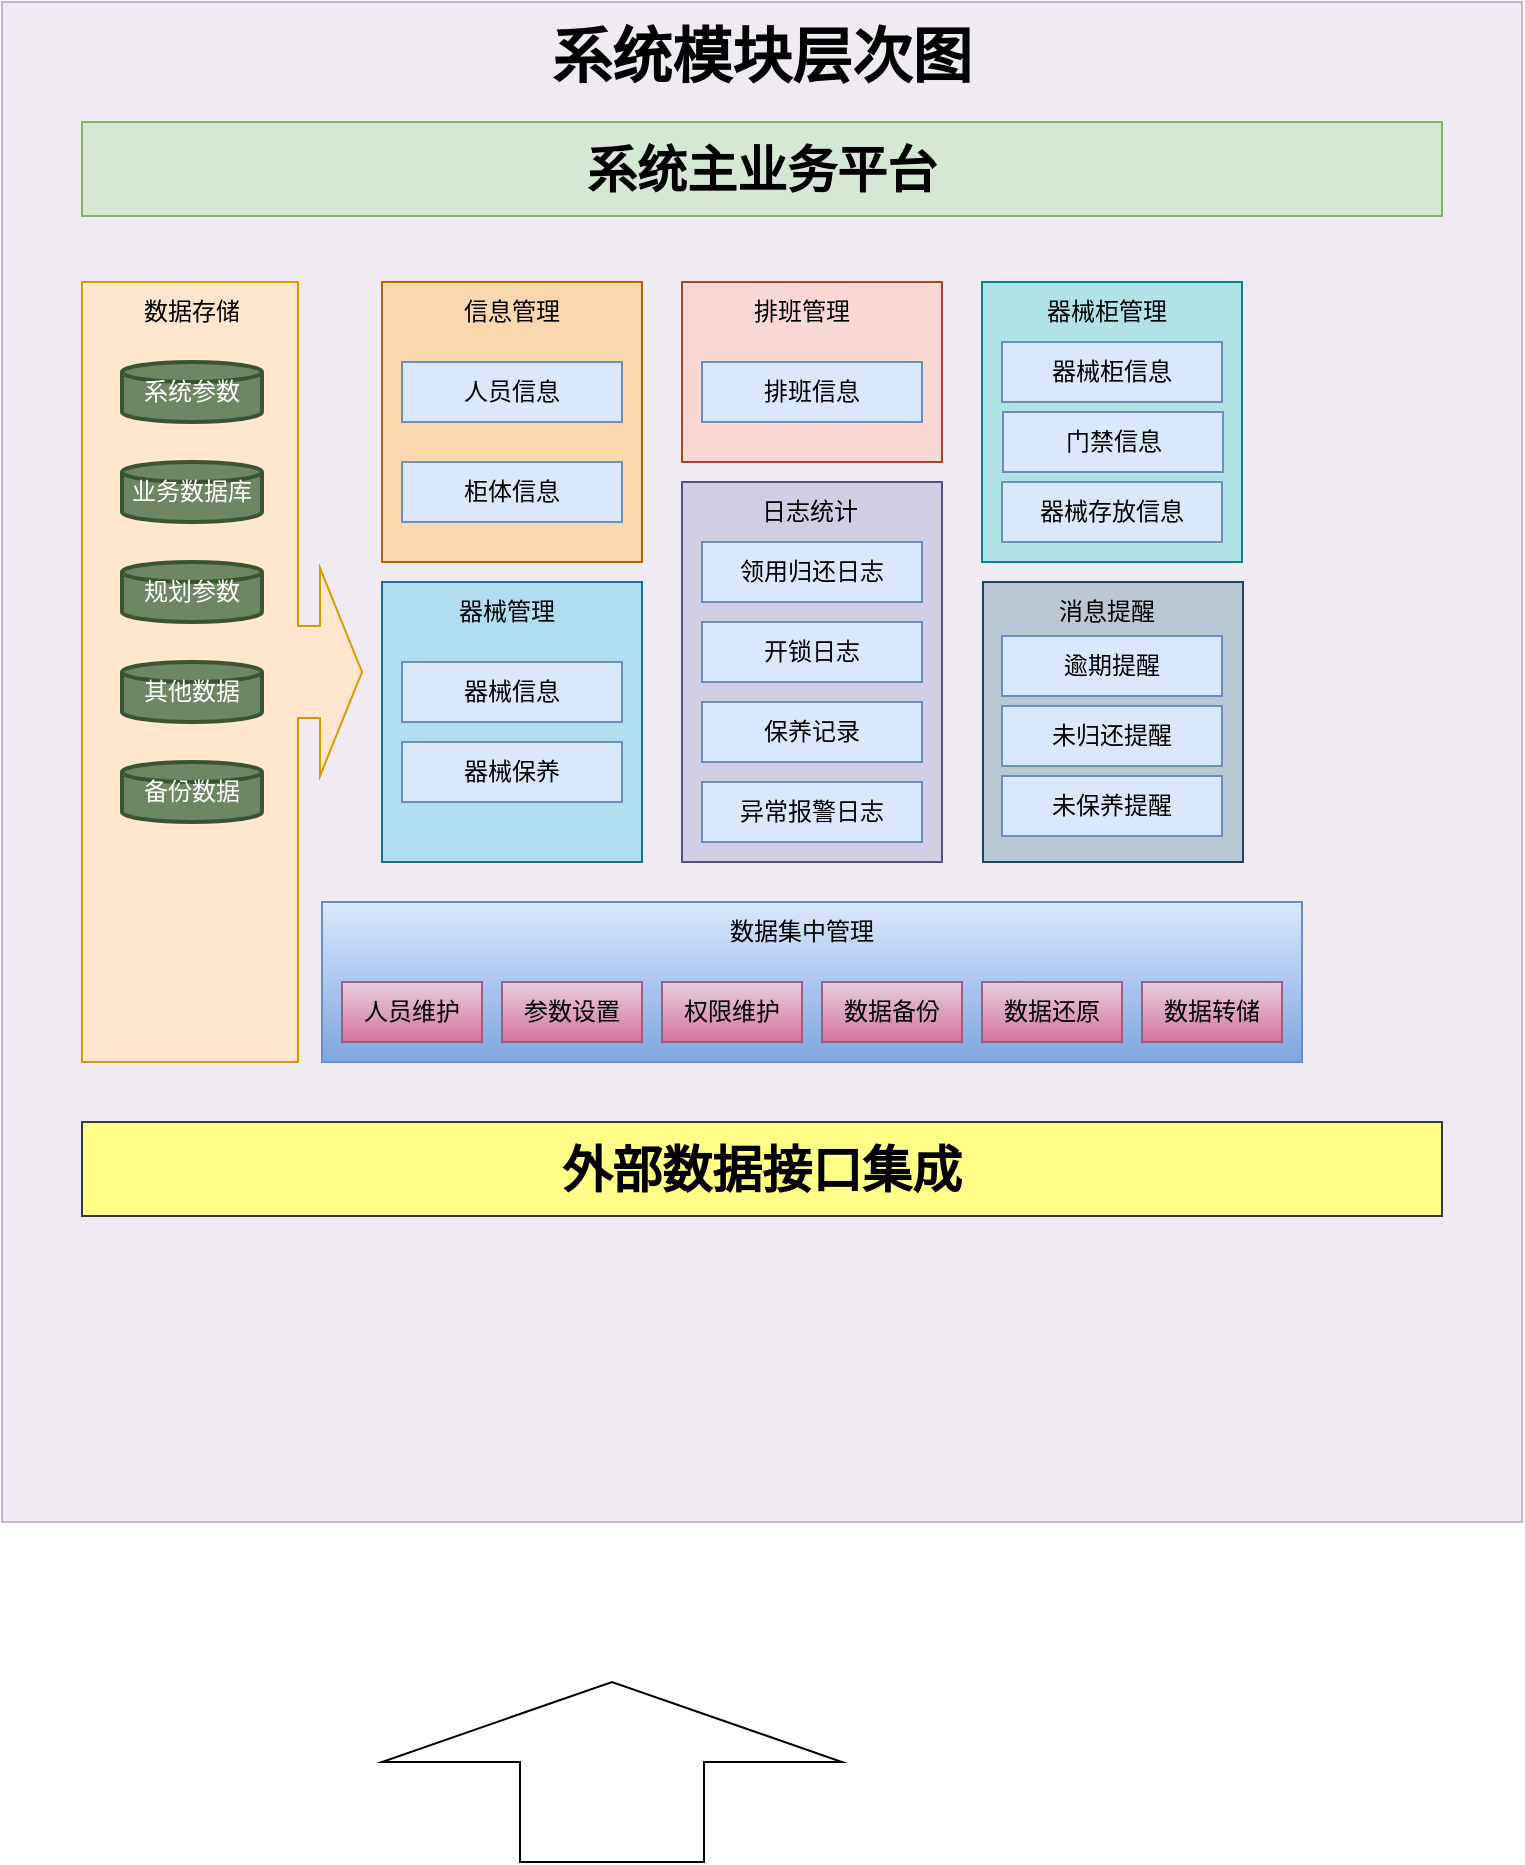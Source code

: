 <mxfile version="21.1.9" type="github">
  <diagram id="C5RBs43oDa-KdzZeNtuy" name="Page-1">
    <mxGraphModel dx="1420" dy="750" grid="1" gridSize="10" guides="1" tooltips="1" connect="1" arrows="1" fold="1" page="1" pageScale="1" pageWidth="827" pageHeight="1169" math="0" shadow="0">
      <root>
        <mxCell id="WIyWlLk6GJQsqaUBKTNV-0" />
        <mxCell id="WIyWlLk6GJQsqaUBKTNV-1" parent="WIyWlLk6GJQsqaUBKTNV-0" />
        <mxCell id="8jzJQ11-NJ104oRO7Ddy-0" value="" style="html=1;shadow=0;align=center;verticalAlign=middle;shape=mxgraph.arrows2.arrow;dy=0.6;dx=40;direction=north;notch=0;strokeColor=default;" vertex="1" parent="WIyWlLk6GJQsqaUBKTNV-1">
          <mxGeometry x="230" y="880" width="230" height="90" as="geometry" />
        </mxCell>
        <mxCell id="8jzJQ11-NJ104oRO7Ddy-1" value="" style="rounded=0;whiteSpace=wrap;html=1;fillColor=#e1d5e7;fillStyle=auto;strokeColor=#9673a6;opacity=50;" vertex="1" parent="WIyWlLk6GJQsqaUBKTNV-1">
          <mxGeometry x="40" y="40" width="760" height="760" as="geometry" />
        </mxCell>
        <mxCell id="8jzJQ11-NJ104oRO7Ddy-2" value="系统模块层次图" style="rounded=0;whiteSpace=wrap;html=1;fillColor=none;strokeColor=none;fontSize=30;fontStyle=1;fontFamily=微软雅黑;" vertex="1" parent="WIyWlLk6GJQsqaUBKTNV-1">
          <mxGeometry x="40" y="43" width="760" height="47" as="geometry" />
        </mxCell>
        <mxCell id="8jzJQ11-NJ104oRO7Ddy-3" value="系统主业务平台" style="rounded=0;whiteSpace=wrap;html=1;fillColor=#d5e8d4;strokeColor=#82b366;fontSize=25;fontStyle=1;fontFamily=微软雅黑;" vertex="1" parent="WIyWlLk6GJQsqaUBKTNV-1">
          <mxGeometry x="80" y="100" width="680" height="47" as="geometry" />
        </mxCell>
        <mxCell id="8jzJQ11-NJ104oRO7Ddy-7" value="" style="html=1;shadow=0;dashed=0;align=center;verticalAlign=middle;shape=mxgraph.arrows2.calloutArrow;dy=23;dx=21;notch=108;arrowHead=29;fillColor=#ffe6cc;strokeColor=#d79b00;" vertex="1" parent="WIyWlLk6GJQsqaUBKTNV-1">
          <mxGeometry x="80" y="180" width="140" height="390" as="geometry" />
        </mxCell>
        <mxCell id="8jzJQ11-NJ104oRO7Ddy-8" value="数据存储" style="text;html=1;strokeColor=none;fillColor=none;align=center;verticalAlign=middle;whiteSpace=wrap;rounded=0;fontFamily=微软雅黑;" vertex="1" parent="WIyWlLk6GJQsqaUBKTNV-1">
          <mxGeometry x="105" y="180" width="60" height="30" as="geometry" />
        </mxCell>
        <mxCell id="8jzJQ11-NJ104oRO7Ddy-9" value="系统参数" style="strokeWidth=2;html=1;shape=mxgraph.flowchart.database;whiteSpace=wrap;fillColor=#6d8764;strokeColor=#3A5431;fontColor=#FFFFFF;" vertex="1" parent="WIyWlLk6GJQsqaUBKTNV-1">
          <mxGeometry x="100" y="220" width="70" height="30" as="geometry" />
        </mxCell>
        <mxCell id="8jzJQ11-NJ104oRO7Ddy-10" value="业务数据库" style="strokeWidth=2;html=1;shape=mxgraph.flowchart.database;whiteSpace=wrap;fillColor=#6d8764;strokeColor=#3A5431;fontColor=#FFFFFF;" vertex="1" parent="WIyWlLk6GJQsqaUBKTNV-1">
          <mxGeometry x="100" y="270" width="70" height="30" as="geometry" />
        </mxCell>
        <mxCell id="8jzJQ11-NJ104oRO7Ddy-11" value="规划参数" style="strokeWidth=2;html=1;shape=mxgraph.flowchart.database;whiteSpace=wrap;fillColor=#6d8764;strokeColor=#3A5431;fontColor=#FFFFFF;" vertex="1" parent="WIyWlLk6GJQsqaUBKTNV-1">
          <mxGeometry x="100" y="320" width="70" height="30" as="geometry" />
        </mxCell>
        <mxCell id="8jzJQ11-NJ104oRO7Ddy-12" value="其他数据" style="strokeWidth=2;html=1;shape=mxgraph.flowchart.database;whiteSpace=wrap;fillColor=#6d8764;strokeColor=#3A5431;fontColor=#FFFFFF;" vertex="1" parent="WIyWlLk6GJQsqaUBKTNV-1">
          <mxGeometry x="100" y="370" width="70" height="30" as="geometry" />
        </mxCell>
        <mxCell id="8jzJQ11-NJ104oRO7Ddy-13" value="备份数据" style="strokeWidth=2;html=1;shape=mxgraph.flowchart.database;whiteSpace=wrap;fillColor=#6d8764;strokeColor=#3A5431;fontColor=#FFFFFF;" vertex="1" parent="WIyWlLk6GJQsqaUBKTNV-1">
          <mxGeometry x="100" y="420" width="70" height="30" as="geometry" />
        </mxCell>
        <mxCell id="8jzJQ11-NJ104oRO7Ddy-14" value="" style="rounded=0;whiteSpace=wrap;html=1;fillColor=#fad7ac;strokeColor=#b46504;" vertex="1" parent="WIyWlLk6GJQsqaUBKTNV-1">
          <mxGeometry x="230" y="180" width="130" height="140" as="geometry" />
        </mxCell>
        <mxCell id="8jzJQ11-NJ104oRO7Ddy-15" value="信息管理" style="text;html=1;strokeColor=none;fillColor=none;align=center;verticalAlign=middle;whiteSpace=wrap;rounded=0;" vertex="1" parent="WIyWlLk6GJQsqaUBKTNV-1">
          <mxGeometry x="265" y="180" width="60" height="30" as="geometry" />
        </mxCell>
        <mxCell id="8jzJQ11-NJ104oRO7Ddy-16" value="人员信息" style="rounded=0;whiteSpace=wrap;html=1;fillColor=#dae8fc;strokeColor=#6c8ebf;" vertex="1" parent="WIyWlLk6GJQsqaUBKTNV-1">
          <mxGeometry x="240" y="220" width="110" height="30" as="geometry" />
        </mxCell>
        <mxCell id="8jzJQ11-NJ104oRO7Ddy-17" value="柜体信息" style="rounded=0;whiteSpace=wrap;html=1;fillColor=#dae8fc;strokeColor=#6c8ebf;" vertex="1" parent="WIyWlLk6GJQsqaUBKTNV-1">
          <mxGeometry x="240" y="270" width="110" height="30" as="geometry" />
        </mxCell>
        <mxCell id="8jzJQ11-NJ104oRO7Ddy-19" value="" style="rounded=0;whiteSpace=wrap;html=1;fillColor=#fad9d5;strokeColor=#ae4132;" vertex="1" parent="WIyWlLk6GJQsqaUBKTNV-1">
          <mxGeometry x="380" y="180" width="130" height="90" as="geometry" />
        </mxCell>
        <mxCell id="8jzJQ11-NJ104oRO7Ddy-20" value="排班管理" style="text;html=1;strokeColor=none;fillColor=none;align=center;verticalAlign=middle;whiteSpace=wrap;rounded=0;" vertex="1" parent="WIyWlLk6GJQsqaUBKTNV-1">
          <mxGeometry x="410" y="180" width="60" height="30" as="geometry" />
        </mxCell>
        <mxCell id="8jzJQ11-NJ104oRO7Ddy-21" value="排班信息" style="rounded=0;whiteSpace=wrap;html=1;fillColor=#dae8fc;strokeColor=#6c8ebf;" vertex="1" parent="WIyWlLk6GJQsqaUBKTNV-1">
          <mxGeometry x="390" y="220" width="110" height="30" as="geometry" />
        </mxCell>
        <mxCell id="8jzJQ11-NJ104oRO7Ddy-22" value="" style="rounded=0;whiteSpace=wrap;html=1;fillColor=#b0e3e6;strokeColor=#0e8088;" vertex="1" parent="WIyWlLk6GJQsqaUBKTNV-1">
          <mxGeometry x="530" y="180" width="130" height="140" as="geometry" />
        </mxCell>
        <mxCell id="8jzJQ11-NJ104oRO7Ddy-24" value="器械柜信息" style="rounded=0;whiteSpace=wrap;html=1;fillColor=#dae8fc;strokeColor=#6c8ebf;" vertex="1" parent="WIyWlLk6GJQsqaUBKTNV-1">
          <mxGeometry x="540" y="210" width="110" height="30" as="geometry" />
        </mxCell>
        <mxCell id="8jzJQ11-NJ104oRO7Ddy-25" value="器械柜管理" style="text;html=1;strokeColor=none;fillColor=none;align=center;verticalAlign=middle;whiteSpace=wrap;rounded=0;" vertex="1" parent="WIyWlLk6GJQsqaUBKTNV-1">
          <mxGeometry x="560" y="180" width="65" height="30" as="geometry" />
        </mxCell>
        <mxCell id="8jzJQ11-NJ104oRO7Ddy-26" value="器械存放信息" style="rounded=0;whiteSpace=wrap;html=1;fillColor=#dae8fc;strokeColor=#6c8ebf;" vertex="1" parent="WIyWlLk6GJQsqaUBKTNV-1">
          <mxGeometry x="540" y="280" width="110" height="30" as="geometry" />
        </mxCell>
        <mxCell id="8jzJQ11-NJ104oRO7Ddy-27" value="" style="rounded=0;whiteSpace=wrap;html=1;fillColor=#b1ddf0;strokeColor=#10739e;" vertex="1" parent="WIyWlLk6GJQsqaUBKTNV-1">
          <mxGeometry x="230" y="330" width="130" height="140" as="geometry" />
        </mxCell>
        <mxCell id="8jzJQ11-NJ104oRO7Ddy-28" value="器械管理" style="text;html=1;strokeColor=none;fillColor=none;align=center;verticalAlign=middle;whiteSpace=wrap;rounded=0;" vertex="1" parent="WIyWlLk6GJQsqaUBKTNV-1">
          <mxGeometry x="260" y="330" width="65" height="30" as="geometry" />
        </mxCell>
        <mxCell id="8jzJQ11-NJ104oRO7Ddy-30" value="器械信息" style="rounded=0;whiteSpace=wrap;html=1;fillColor=#dae8fc;strokeColor=#6c8ebf;" vertex="1" parent="WIyWlLk6GJQsqaUBKTNV-1">
          <mxGeometry x="240" y="370" width="110" height="30" as="geometry" />
        </mxCell>
        <mxCell id="8jzJQ11-NJ104oRO7Ddy-39" value="器械保养" style="rounded=0;whiteSpace=wrap;html=1;fillColor=#dae8fc;strokeColor=#6c8ebf;" vertex="1" parent="WIyWlLk6GJQsqaUBKTNV-1">
          <mxGeometry x="240" y="410" width="110" height="30" as="geometry" />
        </mxCell>
        <mxCell id="8jzJQ11-NJ104oRO7Ddy-40" value="门禁信息" style="rounded=0;whiteSpace=wrap;html=1;fillColor=#dae8fc;strokeColor=#6c8ebf;" vertex="1" parent="WIyWlLk6GJQsqaUBKTNV-1">
          <mxGeometry x="540.5" y="245" width="110" height="30" as="geometry" />
        </mxCell>
        <mxCell id="8jzJQ11-NJ104oRO7Ddy-41" value="" style="rounded=0;whiteSpace=wrap;html=1;fillColor=#bac8d3;strokeColor=#23445d;" vertex="1" parent="WIyWlLk6GJQsqaUBKTNV-1">
          <mxGeometry x="530.5" y="330" width="130" height="140" as="geometry" />
        </mxCell>
        <mxCell id="8jzJQ11-NJ104oRO7Ddy-42" value="&lt;p class=&quot;MsoNormal&quot;&gt;消息提醒&lt;/p&gt;" style="text;html=1;strokeColor=none;fillColor=none;align=center;verticalAlign=middle;whiteSpace=wrap;rounded=0;" vertex="1" parent="WIyWlLk6GJQsqaUBKTNV-1">
          <mxGeometry x="560" y="330" width="65" height="30" as="geometry" />
        </mxCell>
        <mxCell id="8jzJQ11-NJ104oRO7Ddy-43" value="&lt;p class=&quot;MsoNormal&quot;&gt;逾期提醒&lt;/p&gt;" style="rounded=0;whiteSpace=wrap;html=1;fillColor=#dae8fc;strokeColor=#6c8ebf;" vertex="1" parent="WIyWlLk6GJQsqaUBKTNV-1">
          <mxGeometry x="540" y="357" width="110" height="30" as="geometry" />
        </mxCell>
        <mxCell id="8jzJQ11-NJ104oRO7Ddy-44" value="&lt;p class=&quot;MsoNormal&quot;&gt;未归还提醒&lt;/p&gt;" style="rounded=0;whiteSpace=wrap;html=1;fillColor=#dae8fc;strokeColor=#6c8ebf;" vertex="1" parent="WIyWlLk6GJQsqaUBKTNV-1">
          <mxGeometry x="540" y="392" width="110" height="30" as="geometry" />
        </mxCell>
        <mxCell id="8jzJQ11-NJ104oRO7Ddy-45" value="&lt;p class=&quot;MsoNormal&quot;&gt;未保养提醒&lt;/p&gt;" style="rounded=0;whiteSpace=wrap;html=1;fillColor=#dae8fc;strokeColor=#6c8ebf;" vertex="1" parent="WIyWlLk6GJQsqaUBKTNV-1">
          <mxGeometry x="540" y="427" width="110" height="30" as="geometry" />
        </mxCell>
        <mxCell id="8jzJQ11-NJ104oRO7Ddy-46" value="" style="group;fillColor=#d0cee2;strokeColor=#56517e;" vertex="1" connectable="0" parent="WIyWlLk6GJQsqaUBKTNV-1">
          <mxGeometry x="380" y="280" width="130" height="190" as="geometry" />
        </mxCell>
        <mxCell id="8jzJQ11-NJ104oRO7Ddy-47" value="" style="group" vertex="1" connectable="0" parent="8jzJQ11-NJ104oRO7Ddy-46">
          <mxGeometry width="130" height="190" as="geometry" />
        </mxCell>
        <mxCell id="8jzJQ11-NJ104oRO7Ddy-31" value="" style="rounded=0;whiteSpace=wrap;html=1;fillColor=#d0cee2;strokeColor=#56517e;" vertex="1" parent="8jzJQ11-NJ104oRO7Ddy-47">
          <mxGeometry width="130" height="190" as="geometry" />
        </mxCell>
        <mxCell id="8jzJQ11-NJ104oRO7Ddy-32" value="日志统计" style="text;html=1;strokeColor=none;fillColor=none;align=center;verticalAlign=middle;whiteSpace=wrap;rounded=0;" vertex="1" parent="8jzJQ11-NJ104oRO7Ddy-47">
          <mxGeometry x="34" width="60" height="30" as="geometry" />
        </mxCell>
        <mxCell id="8jzJQ11-NJ104oRO7Ddy-33" value="领用归还日志" style="rounded=0;whiteSpace=wrap;html=1;fillColor=#dae8fc;strokeColor=#6c8ebf;" vertex="1" parent="8jzJQ11-NJ104oRO7Ddy-47">
          <mxGeometry x="10" y="30" width="110" height="30" as="geometry" />
        </mxCell>
        <mxCell id="8jzJQ11-NJ104oRO7Ddy-34" value="开锁日志" style="rounded=0;whiteSpace=wrap;html=1;fillColor=#dae8fc;strokeColor=#6c8ebf;" vertex="1" parent="8jzJQ11-NJ104oRO7Ddy-47">
          <mxGeometry x="10" y="70" width="110" height="30" as="geometry" />
        </mxCell>
        <mxCell id="8jzJQ11-NJ104oRO7Ddy-35" value="保养记录" style="rounded=0;whiteSpace=wrap;html=1;fillColor=#dae8fc;strokeColor=#6c8ebf;" vertex="1" parent="8jzJQ11-NJ104oRO7Ddy-47">
          <mxGeometry x="10" y="110" width="110" height="30" as="geometry" />
        </mxCell>
        <mxCell id="8jzJQ11-NJ104oRO7Ddy-36" value="异常报警日志" style="rounded=0;whiteSpace=wrap;html=1;fillColor=#dae8fc;strokeColor=#6c8ebf;" vertex="1" parent="8jzJQ11-NJ104oRO7Ddy-47">
          <mxGeometry x="10" y="150" width="110" height="30" as="geometry" />
        </mxCell>
        <mxCell id="8jzJQ11-NJ104oRO7Ddy-48" value="" style="rounded=0;whiteSpace=wrap;html=1;fillColor=#dae8fc;gradientColor=#7ea6e0;strokeColor=#6c8ebf;" vertex="1" parent="WIyWlLk6GJQsqaUBKTNV-1">
          <mxGeometry x="200" y="490" width="490" height="80" as="geometry" />
        </mxCell>
        <mxCell id="8jzJQ11-NJ104oRO7Ddy-49" value="数据集中管理" style="text;html=1;strokeColor=none;fillColor=none;align=center;verticalAlign=middle;whiteSpace=wrap;rounded=0;" vertex="1" parent="WIyWlLk6GJQsqaUBKTNV-1">
          <mxGeometry x="390" y="490" width="100" height="30" as="geometry" />
        </mxCell>
        <mxCell id="8jzJQ11-NJ104oRO7Ddy-50" value="人员维护" style="rounded=0;whiteSpace=wrap;html=1;fillColor=#e6d0de;strokeColor=#996185;gradientColor=#d5739d;" vertex="1" parent="WIyWlLk6GJQsqaUBKTNV-1">
          <mxGeometry x="210" y="530" width="70" height="30" as="geometry" />
        </mxCell>
        <mxCell id="8jzJQ11-NJ104oRO7Ddy-51" value="参数设置" style="rounded=0;whiteSpace=wrap;html=1;fillColor=#e6d0de;strokeColor=#996185;gradientColor=#d5739d;" vertex="1" parent="WIyWlLk6GJQsqaUBKTNV-1">
          <mxGeometry x="290" y="530" width="70" height="30" as="geometry" />
        </mxCell>
        <mxCell id="8jzJQ11-NJ104oRO7Ddy-53" value="权限维护" style="rounded=0;whiteSpace=wrap;html=1;fillColor=#e6d0de;strokeColor=#996185;gradientColor=#d5739d;" vertex="1" parent="WIyWlLk6GJQsqaUBKTNV-1">
          <mxGeometry x="370" y="530" width="70" height="30" as="geometry" />
        </mxCell>
        <mxCell id="8jzJQ11-NJ104oRO7Ddy-54" value="数据备份" style="rounded=0;whiteSpace=wrap;html=1;fillColor=#e6d0de;strokeColor=#996185;gradientColor=#d5739d;" vertex="1" parent="WIyWlLk6GJQsqaUBKTNV-1">
          <mxGeometry x="450" y="530" width="70" height="30" as="geometry" />
        </mxCell>
        <mxCell id="8jzJQ11-NJ104oRO7Ddy-55" value="数据还原" style="rounded=0;whiteSpace=wrap;html=1;fillColor=#e6d0de;strokeColor=#996185;gradientColor=#d5739d;" vertex="1" parent="WIyWlLk6GJQsqaUBKTNV-1">
          <mxGeometry x="530" y="530" width="70" height="30" as="geometry" />
        </mxCell>
        <mxCell id="8jzJQ11-NJ104oRO7Ddy-56" value="数据转储" style="rounded=0;whiteSpace=wrap;html=1;fillColor=#e6d0de;strokeColor=#996185;gradientColor=#d5739d;" vertex="1" parent="WIyWlLk6GJQsqaUBKTNV-1">
          <mxGeometry x="610" y="530" width="70" height="30" as="geometry" />
        </mxCell>
        <mxCell id="8jzJQ11-NJ104oRO7Ddy-57" value="外部数据接口集成" style="rounded=0;whiteSpace=wrap;html=1;fillColor=#ffff88;strokeColor=#36393d;fontSize=25;fontStyle=1;fontFamily=微软雅黑;" vertex="1" parent="WIyWlLk6GJQsqaUBKTNV-1">
          <mxGeometry x="80" y="600" width="680" height="47" as="geometry" />
        </mxCell>
      </root>
    </mxGraphModel>
  </diagram>
</mxfile>
